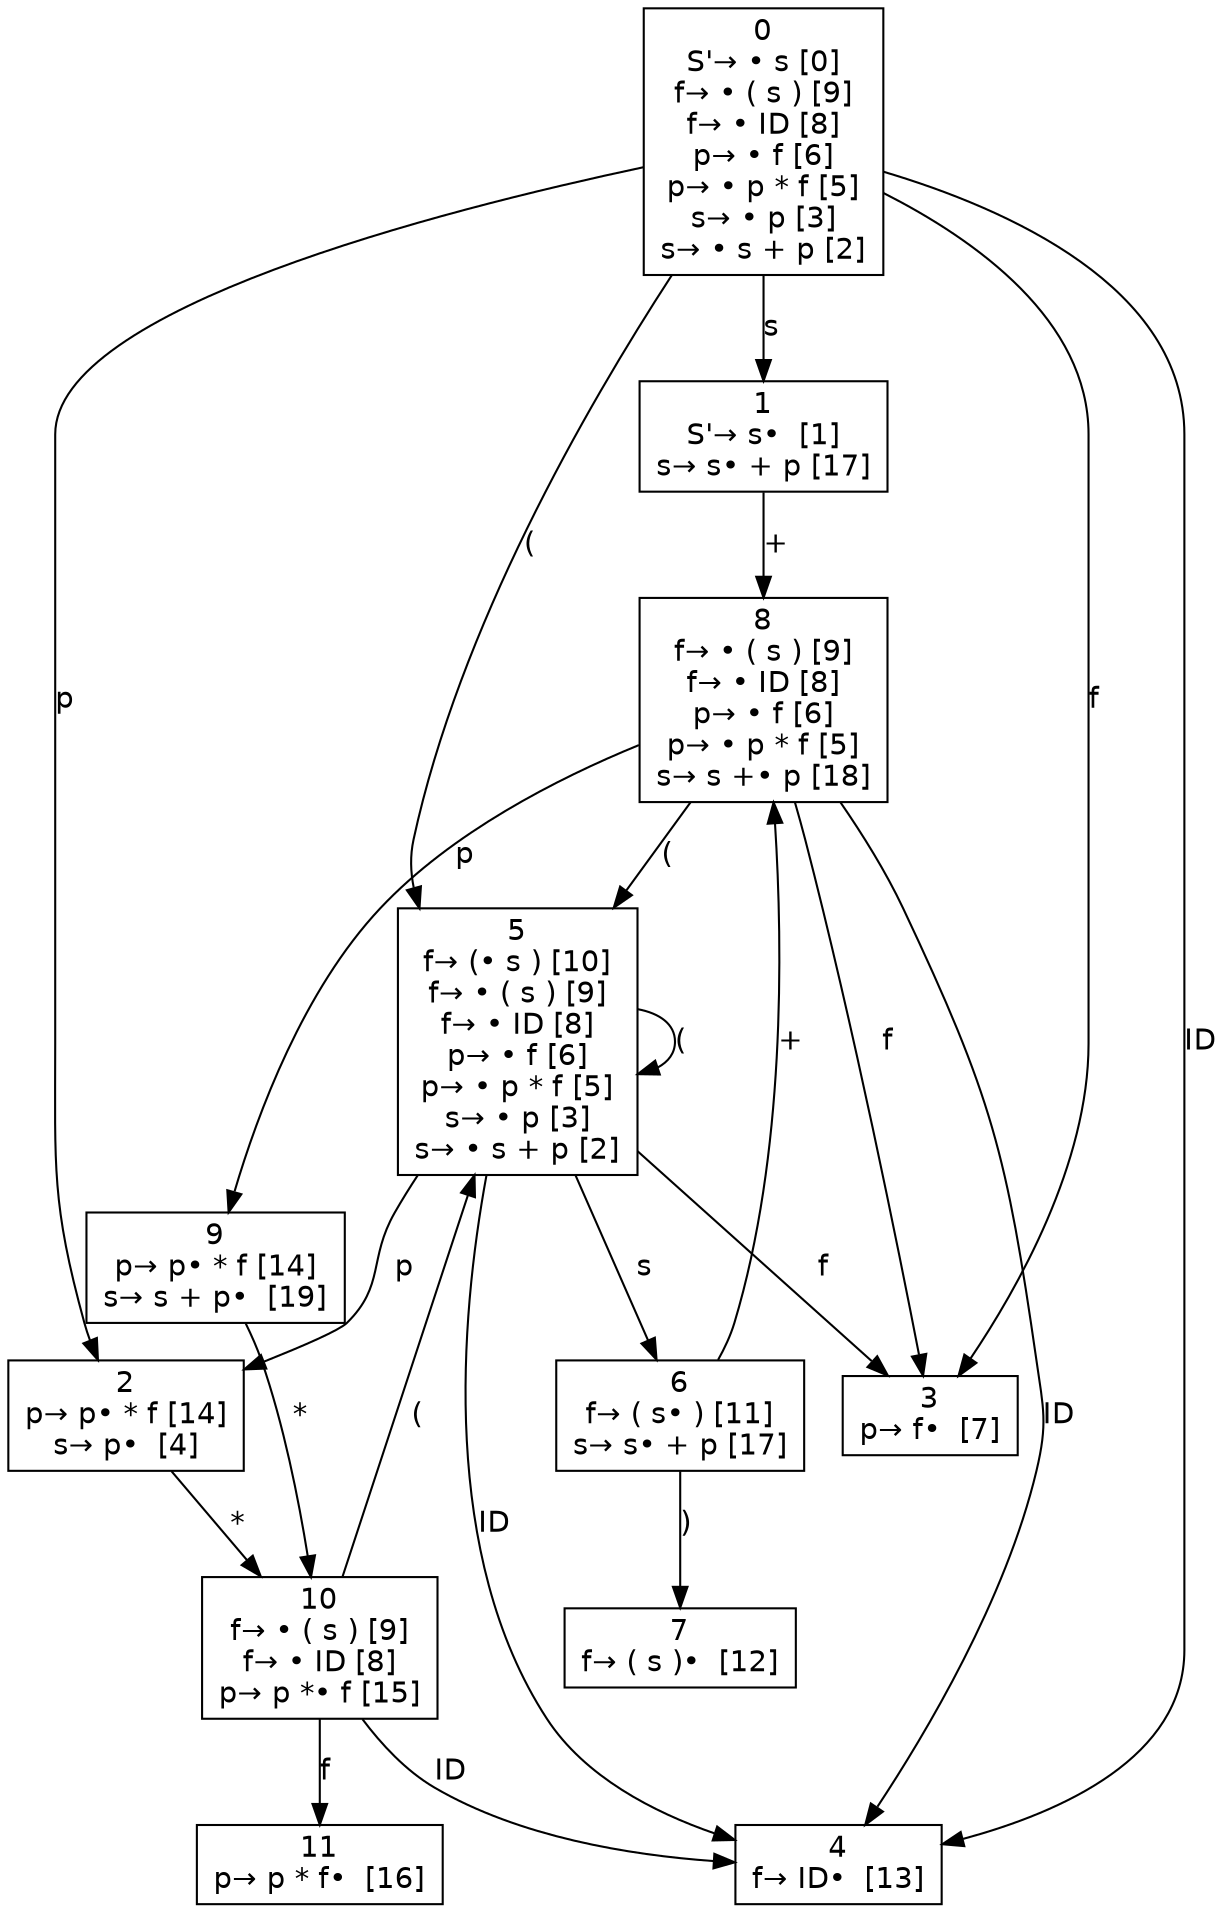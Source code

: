 digraph d{
node [fontname=Helvetica,shape=box];
edge [fontname=Helvetica];
n0 [label=<0<br />S'→ • s [0]<br />f→ • ( s ) [9]<br />f→ • ID [8]<br />p→ • f [6]<br />p→ • p * f [5]<br />s→ • p [3]<br />s→ • s + p [2]>];
n1 [label=<1<br />S'→ s•  [1]<br />s→ s• + p [17]>];
n2 [label=<2<br />p→ p• * f [14]<br />s→ p•  [4]>];
n3 [label=<3<br />p→ f•  [7]>];
n4 [label=<4<br />f→ ID•  [13]>];
n5 [label=<5<br />f→ (• s ) [10]<br />f→ • ( s ) [9]<br />f→ • ID [8]<br />p→ • f [6]<br />p→ • p * f [5]<br />s→ • p [3]<br />s→ • s + p [2]>];
n6 [label=<6<br />f→ ( s• ) [11]<br />s→ s• + p [17]>];
n7 [label=<7<br />f→ ( s )•  [12]>];
n8 [label=<8<br />f→ • ( s ) [9]<br />f→ • ID [8]<br />p→ • f [6]<br />p→ • p * f [5]<br />s→ s +• p [18]>];
n9 [label=<9<br />p→ p• * f [14]<br />s→ s + p•  [19]>];
n10 [label=<10<br />f→ • ( s ) [9]<br />f→ • ID [8]<br />p→ p *• f [15]>];
n11 [label=<11<br />p→ p * f•  [16]>];
n0 -> n1 [label="s"];
n0 -> n2 [label="p"];
n0 -> n3 [label="f"];
n0 -> n4 [label="ID"];
n0 -> n5 [label="("];
n1 -> n8 [label="+"];
n2 -> n10 [label="*"];
n5 -> n6 [label="s"];
n5 -> n2 [label="p"];
n5 -> n3 [label="f"];
n5 -> n4 [label="ID"];
n5 -> n5 [label="("];
n6 -> n7 [label=")"];
n6 -> n8 [label="+"];
n8 -> n9 [label="p"];
n8 -> n3 [label="f"];
n8 -> n4 [label="ID"];
n8 -> n5 [label="("];
n9 -> n10 [label="*"];
n10 -> n11 [label="f"];
n10 -> n4 [label="ID"];
n10 -> n5 [label="("];
}